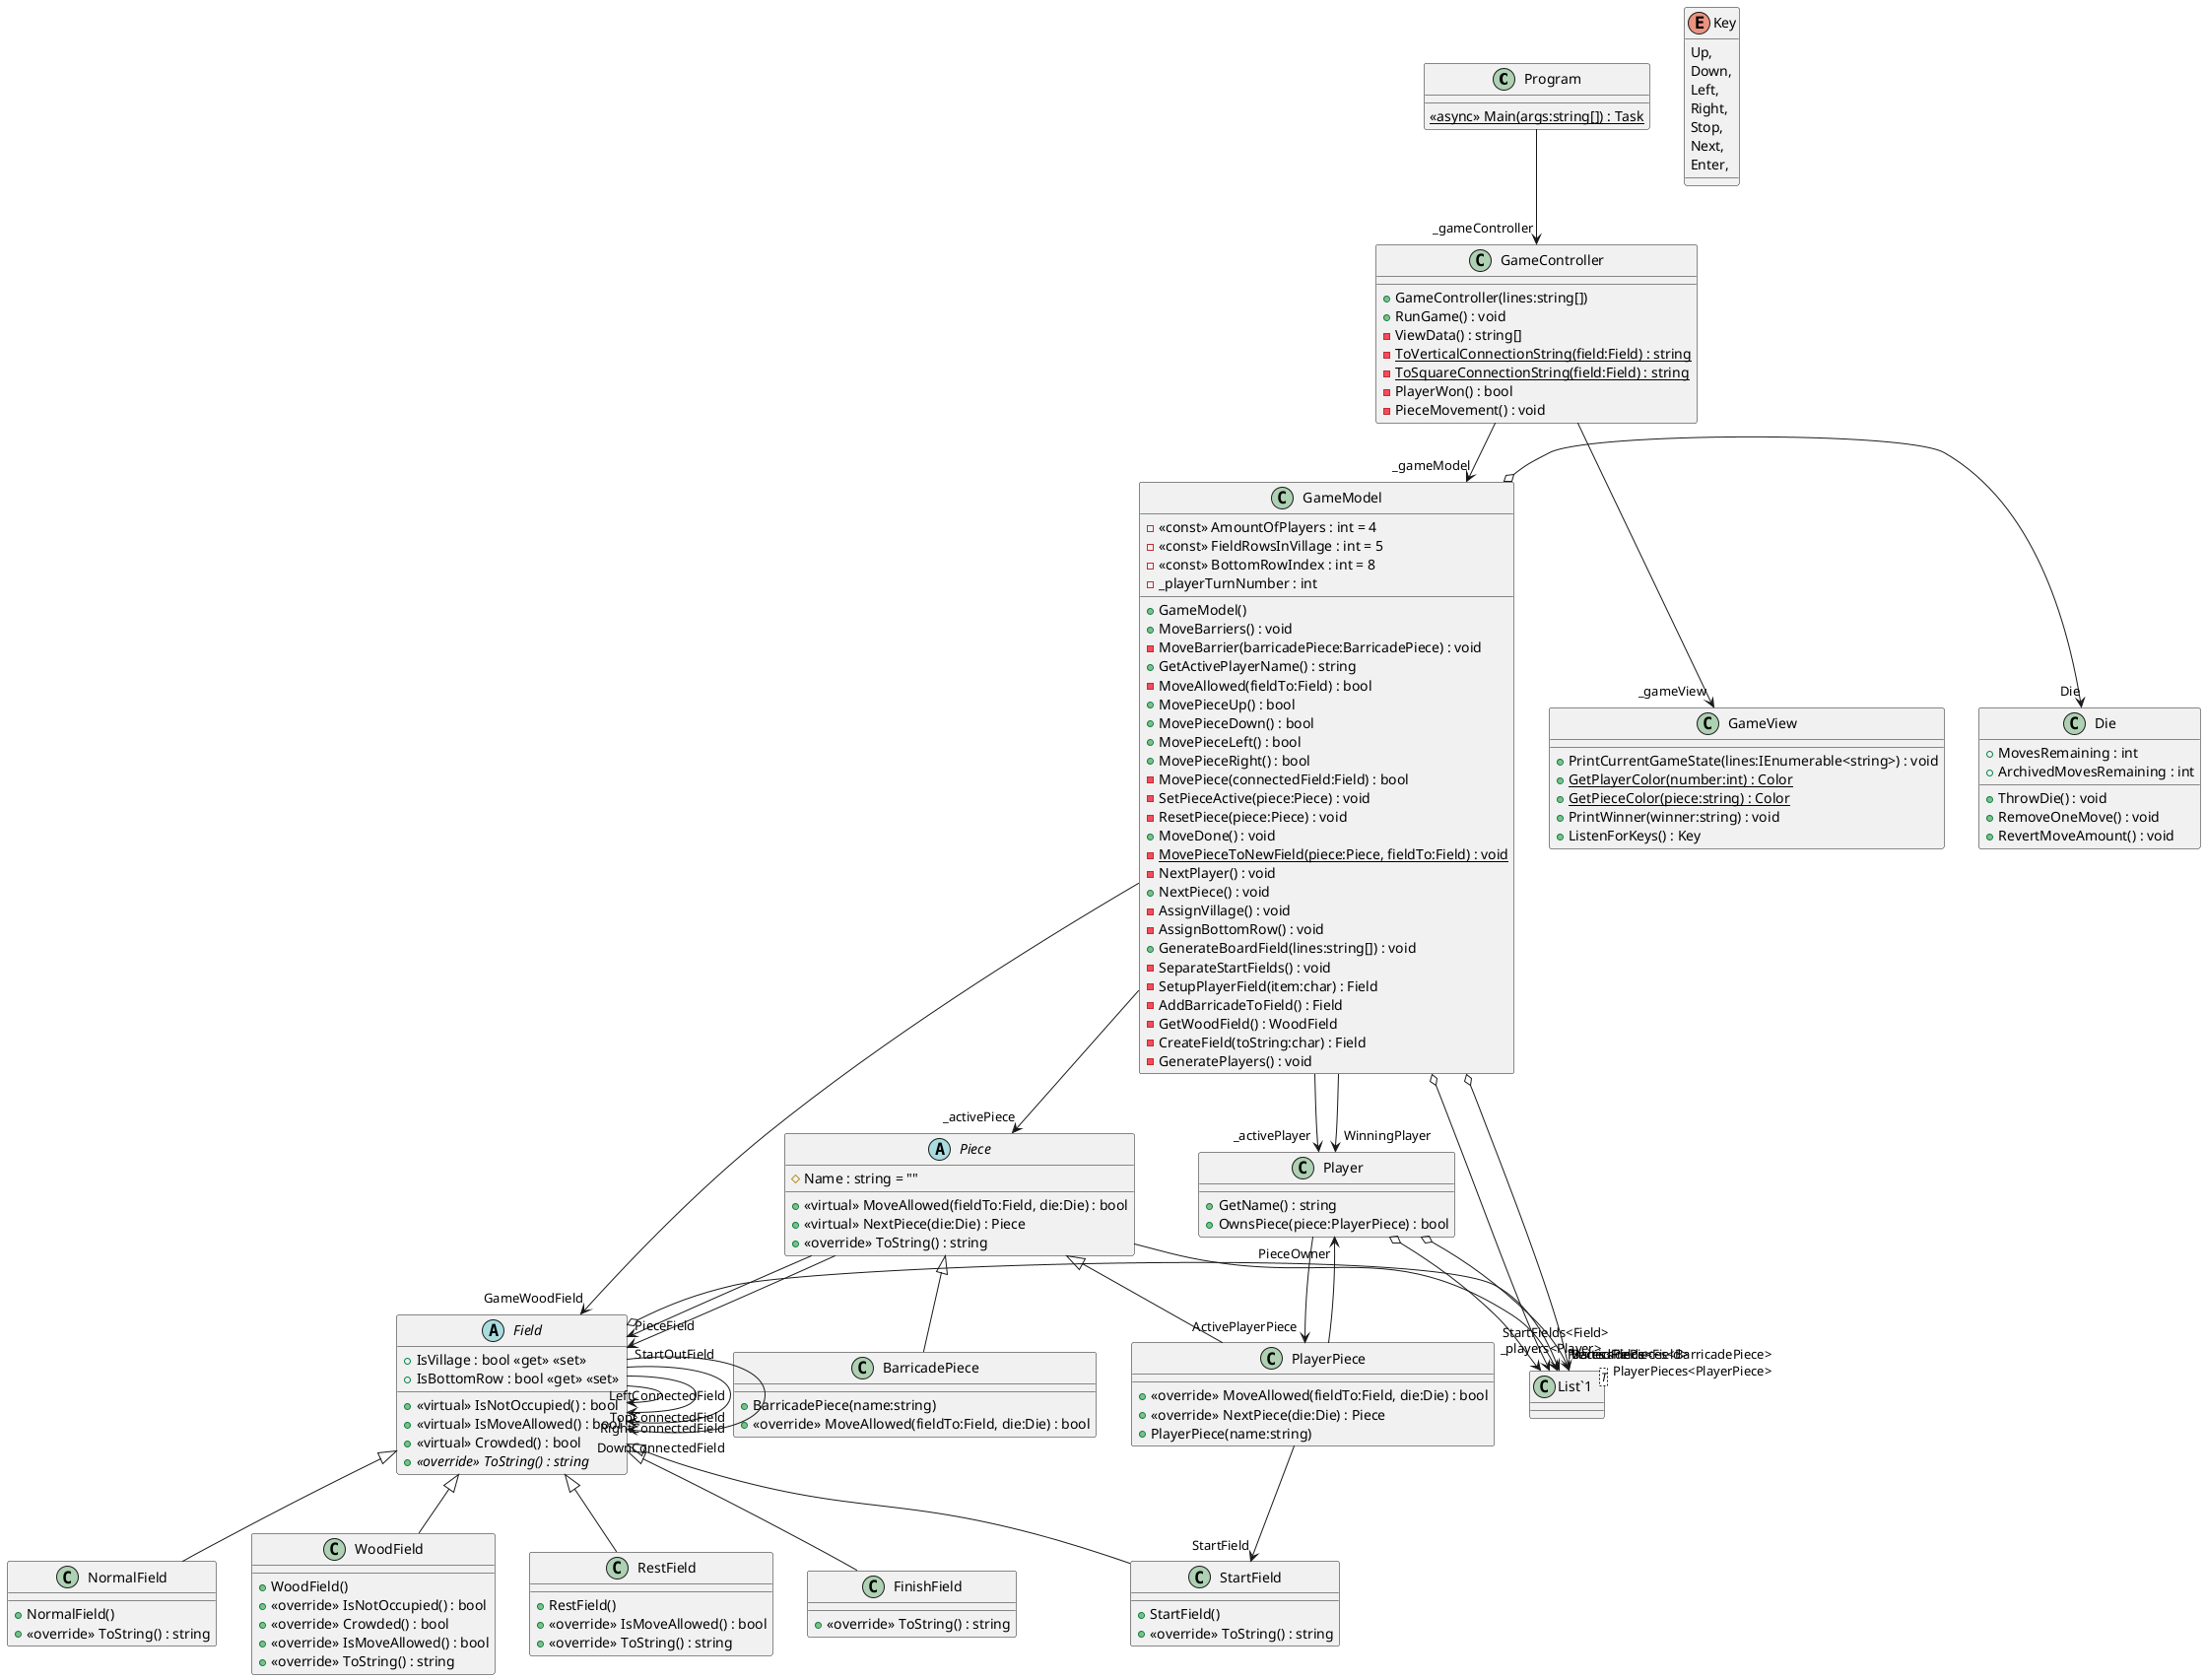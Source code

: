 @startuml
class Program {
    {static} <<async>> Main(args:string[]) : Task
}
Program --> "_gameController" GameController
abstract class Piece {
    # Name : string = ""
    + <<virtual>> MoveAllowed(fieldTo:Field, die:Die) : bool
    + <<virtual>> NextPiece(die:Die) : Piece
    + <<override>> ToString() : string
}
class "List`1"<T> {
}
Piece --> "VisitedFields<Field>" "List`1"
Piece --> "PieceField" Field
Piece --> "StartOutField" Field
class WoodField {
    + WoodField()
    + <<override>> IsNotOccupied() : bool
    + <<override>> Crowded() : bool
    + <<override>> IsMoveAllowed() : bool
    + <<override>> ToString() : string
}
Field <|-- WoodField
abstract class Field {
    + <<virtual>> IsNotOccupied() : bool
    + IsVillage : bool <<get>> <<set>>
    + IsBottomRow : bool <<get>> <<set>>
    + <<virtual>> IsMoveAllowed() : bool
    + <<virtual>> Crowded() : bool
    + {abstract} <<override>> ToString() : string
}
class "List`1"<T> {
}
Field o-> "Pieces<Piece>" "List`1"
Field --> "LeftConnectedField" Field
Field --> "RightConnectedField" Field
Field --> "TopConnectedField" Field
Field --> "DownConnectedField" Field
class Player {
    + GetName() : string
    + OwnsPiece(piece:PlayerPiece) : bool
}
class "List`1"<T> {
}
Player o-> "StartFields<Field>" "List`1"
Player o-> "PlayerPieces<PlayerPiece>" "List`1"
Player --> "ActivePlayerPiece" PlayerPiece
class Die {
    + MovesRemaining : int
    + ArchivedMovesRemaining : int
    + ThrowDie() : void
    + RemoveOneMove() : void
    + RevertMoveAmount() : void
}
class GameModel {
    - <<const>> AmountOfPlayers : int = 4
    - <<const>> FieldRowsInVillage : int = 5
    - <<const>> BottomRowIndex : int = 8
    - _playerTurnNumber : int
    + GameModel()
    + MoveBarriers() : void
    - MoveBarrier(barricadePiece:BarricadePiece) : void
    + GetActivePlayerName() : string
    - MoveAllowed(fieldTo:Field) : bool
    + MovePieceUp() : bool
    + MovePieceDown() : bool
    + MovePieceLeft() : bool
    + MovePieceRight() : bool
    - MovePiece(connectedField:Field) : bool
    - SetPieceActive(piece:Piece) : void
    - ResetPiece(piece:Piece) : void
    + MoveDone() : void
    - {static} MovePieceToNewField(piece:Piece, fieldTo:Field) : void
    - NextPlayer() : void
    + NextPiece() : void
    - AssignVillage() : void
    - AssignBottomRow() : void
    + GenerateBoardField(lines:string[]) : void
    - SeparateStartFields() : void
    - SetupPlayerField(item:char) : Field
    - AddBarricadeToField() : Field
    - GetWoodField() : WoodField
    - CreateField(toString:char) : Field
    - GeneratePlayers() : void
}
class "List`1"<T> {
}
GameModel o-> "BarricadePieces<BarricadePiece>" "List`1"
GameModel o-> "_players<Player>" "List`1"
GameModel --> "_activePiece" Piece
GameModel --> "_activePlayer" Player
GameModel --> "WinningPlayer" Player
GameModel --> "GameWoodField" Field
GameModel o-> "Die" Die
class StartField {
    + StartField()
    + <<override>> ToString() : string
}
Field <|-- StartField
class RestField {
    + RestField()
    + <<override>> IsMoveAllowed() : bool
    + <<override>> ToString() : string
}
Field <|-- RestField
class PlayerPiece {
    + <<override>> MoveAllowed(fieldTo:Field, die:Die) : bool
    + <<override>> NextPiece(die:Die) : Piece
    + PlayerPiece(name:string)
}
Piece <|-- PlayerPiece
PlayerPiece --> "StartField" StartField
PlayerPiece --> "PieceOwner" Player
class BarricadePiece {
    + BarricadePiece(name:string)
    + <<override>> MoveAllowed(fieldTo:Field, die:Die) : bool
}
Piece <|-- BarricadePiece
class FinishField {
    + <<override>> ToString() : string
}
Field <|-- FinishField
class NormalField {
    + NormalField()
    + <<override>> ToString() : string
}
Field <|-- NormalField
class GameView {
    + PrintCurrentGameState(lines:IEnumerable<string>) : void
    + {static} GetPlayerColor(number:int) : Color
    + {static} GetPieceColor(piece:string) : Color
    + PrintWinner(winner:string) : void
    + ListenForKeys() : Key
}
enum Key {
    Up,
    Down,
    Left,
    Right,
    Stop,
    Next,
    Enter,
}
class GameController {
    + GameController(lines:string[])
    + RunGame() : void
    - ViewData() : string[]
    - {static} ToVerticalConnectionString(field:Field) : string
    - {static} ToSquareConnectionString(field:Field) : string
    - PlayerWon() : bool
    - PieceMovement() : void
}
GameController --> "_gameView" GameView
GameController --> "_gameModel" GameModel
@enduml
